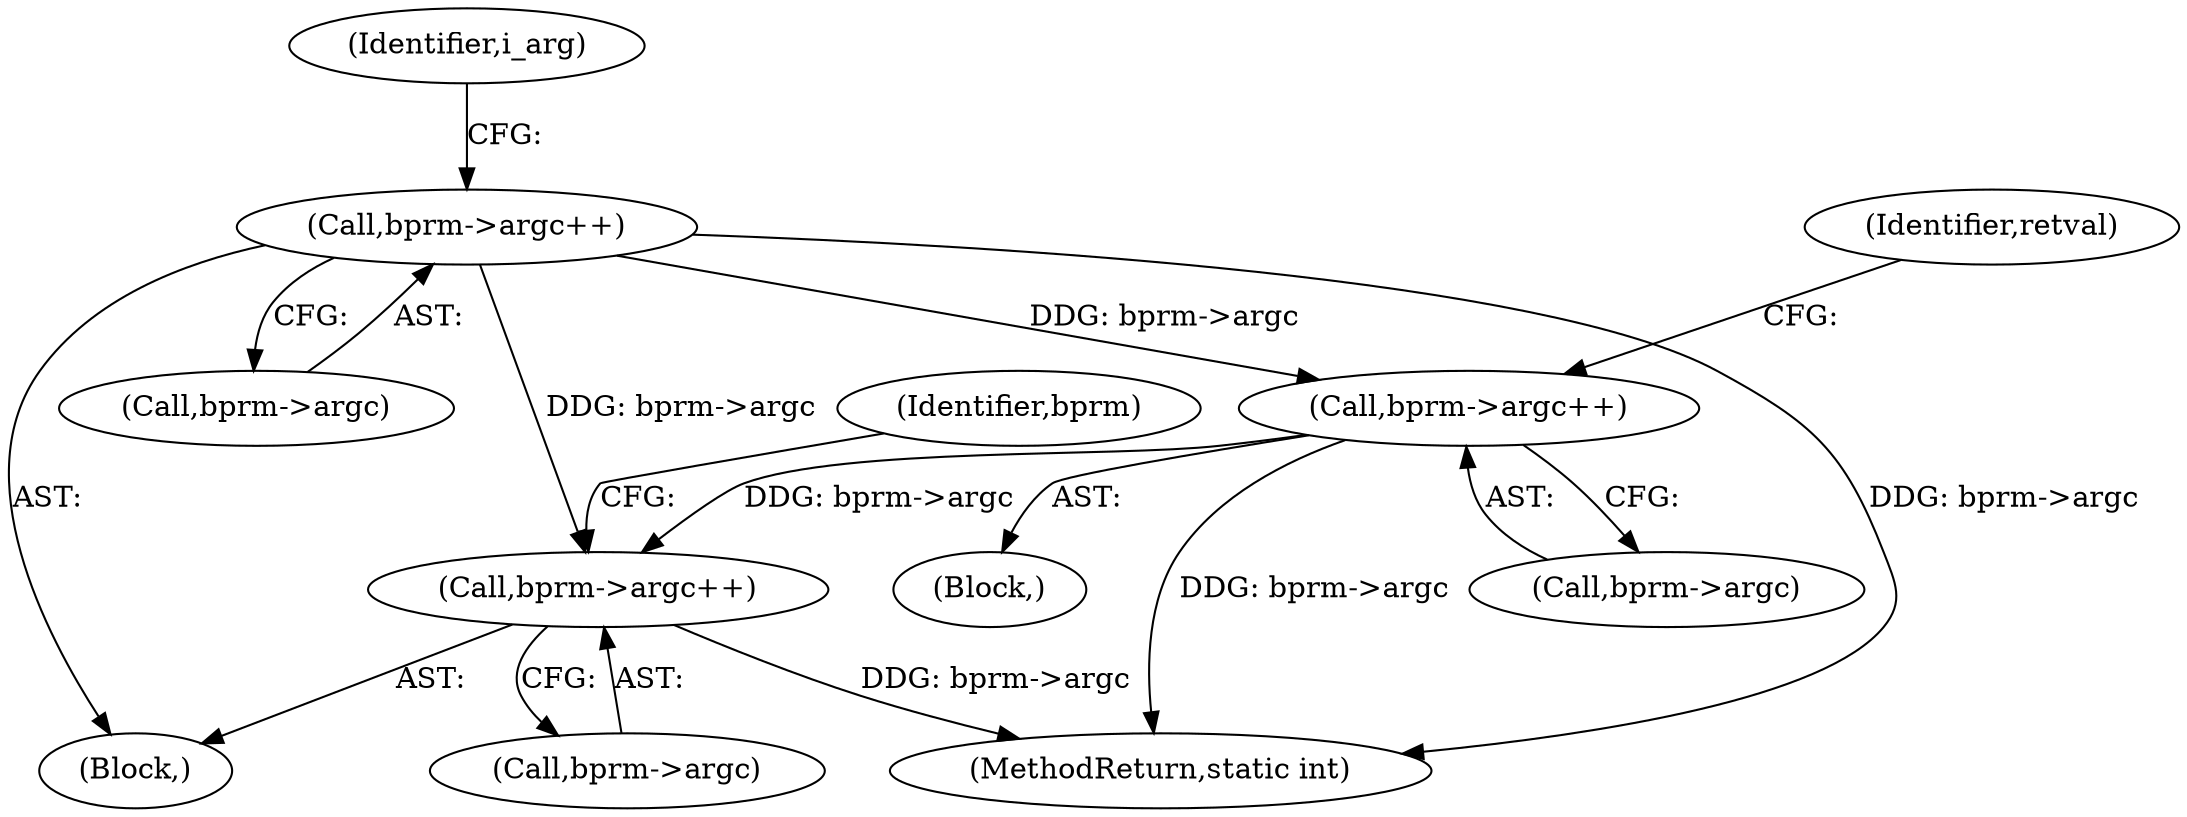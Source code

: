 digraph "0_linux_b66c5984017533316fd1951770302649baf1aa33_0@pointer" {
"1000318" [label="(Call,bprm->argc++)"];
"1000298" [label="(Call,bprm->argc++)"];
"1000333" [label="(Call,bprm->argc++)"];
"1000334" [label="(Call,bprm->argc)"];
"1000323" [label="(Identifier,retval)"];
"1000299" [label="(Call,bprm->argc)"];
"1000370" [label="(MethodReturn,static int)"];
"1000339" [label="(Identifier,bprm)"];
"1000333" [label="(Call,bprm->argc++)"];
"1000318" [label="(Call,bprm->argc++)"];
"1000107" [label="(Block,)"];
"1000298" [label="(Call,bprm->argc++)"];
"1000303" [label="(Identifier,i_arg)"];
"1000319" [label="(Call,bprm->argc)"];
"1000304" [label="(Block,)"];
"1000318" -> "1000304"  [label="AST: "];
"1000318" -> "1000319"  [label="CFG: "];
"1000319" -> "1000318"  [label="AST: "];
"1000323" -> "1000318"  [label="CFG: "];
"1000318" -> "1000370"  [label="DDG: bprm->argc"];
"1000298" -> "1000318"  [label="DDG: bprm->argc"];
"1000318" -> "1000333"  [label="DDG: bprm->argc"];
"1000298" -> "1000107"  [label="AST: "];
"1000298" -> "1000299"  [label="CFG: "];
"1000299" -> "1000298"  [label="AST: "];
"1000303" -> "1000298"  [label="CFG: "];
"1000298" -> "1000370"  [label="DDG: bprm->argc"];
"1000298" -> "1000333"  [label="DDG: bprm->argc"];
"1000333" -> "1000107"  [label="AST: "];
"1000333" -> "1000334"  [label="CFG: "];
"1000334" -> "1000333"  [label="AST: "];
"1000339" -> "1000333"  [label="CFG: "];
"1000333" -> "1000370"  [label="DDG: bprm->argc"];
}
